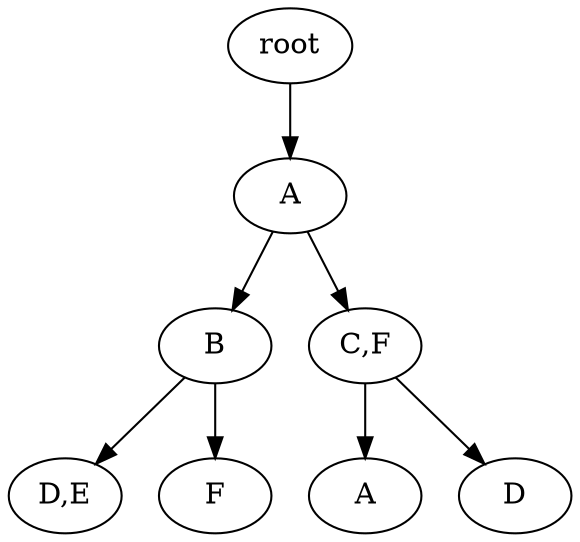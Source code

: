 strict digraph G {
	graph [name=G];
	0	 [label=root];
	1	 [label=A];
	0 -> 1;
	2	 [label=B];
	1 -> 2;
	3	 [label="C,F"];
	1 -> 3;
	4	 [label="D,E"]
	2 -> 4;
	5	 [label=F]
	2 -> 5;
	6	 [label=A]
	3 -> 6;	
	7	 [label=D]
	3 -> 7;	
}
